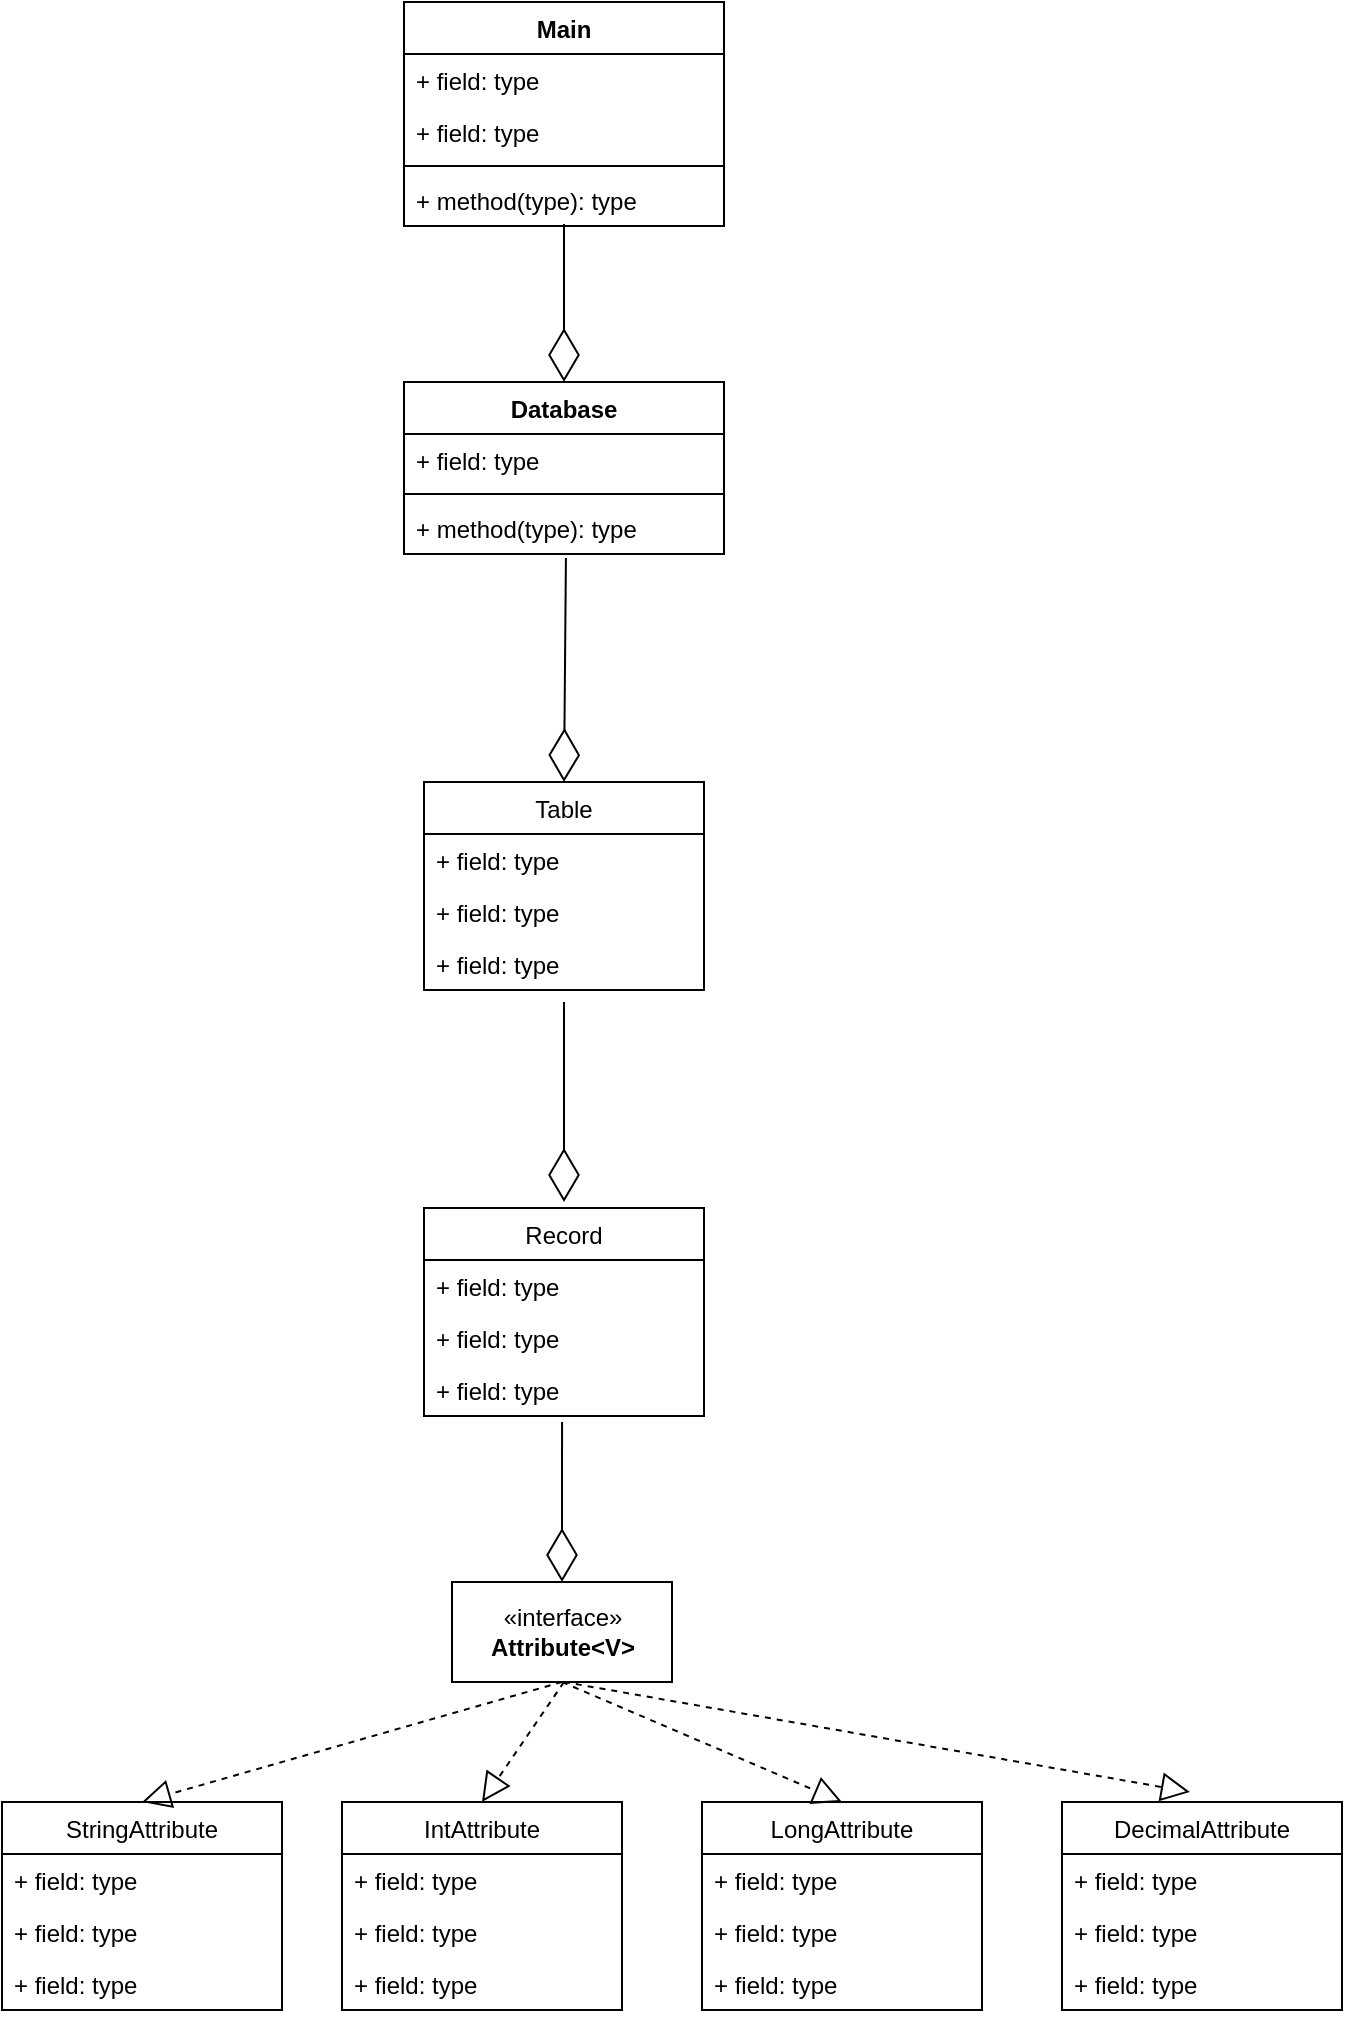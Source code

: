 <mxfile version="16.5.1" type="device"><diagram id="Aa_7Fe_WS4cZt4Beu6YX" name="Page-1"><mxGraphModel dx="946" dy="1744" grid="1" gridSize="10" guides="1" tooltips="1" connect="1" arrows="1" fold="1" page="1" pageScale="1" pageWidth="827" pageHeight="1169" math="0" shadow="0"><root><mxCell id="0"/><mxCell id="1" parent="0"/><mxCell id="lNpxX8TmkDAl7UWDjjFO-2" value="Main" style="swimlane;fontStyle=1;align=center;verticalAlign=top;childLayout=stackLayout;horizontal=1;startSize=26;horizontalStack=0;resizeParent=1;resizeParentMax=0;resizeLast=0;collapsible=1;marginBottom=0;" vertex="1" parent="1"><mxGeometry x="280" y="-70" width="160" height="112" as="geometry"/></mxCell><mxCell id="lNpxX8TmkDAl7UWDjjFO-3" value="+ field: type" style="text;strokeColor=none;fillColor=none;align=left;verticalAlign=top;spacingLeft=4;spacingRight=4;overflow=hidden;rotatable=0;points=[[0,0.5],[1,0.5]];portConstraint=eastwest;" vertex="1" parent="lNpxX8TmkDAl7UWDjjFO-2"><mxGeometry y="26" width="160" height="26" as="geometry"/></mxCell><mxCell id="lNpxX8TmkDAl7UWDjjFO-6" value="+ field: type" style="text;strokeColor=none;fillColor=none;align=left;verticalAlign=top;spacingLeft=4;spacingRight=4;overflow=hidden;rotatable=0;points=[[0,0.5],[1,0.5]];portConstraint=eastwest;" vertex="1" parent="lNpxX8TmkDAl7UWDjjFO-2"><mxGeometry y="52" width="160" height="26" as="geometry"/></mxCell><mxCell id="lNpxX8TmkDAl7UWDjjFO-4" value="" style="line;strokeWidth=1;fillColor=none;align=left;verticalAlign=middle;spacingTop=-1;spacingLeft=3;spacingRight=3;rotatable=0;labelPosition=right;points=[];portConstraint=eastwest;" vertex="1" parent="lNpxX8TmkDAl7UWDjjFO-2"><mxGeometry y="78" width="160" height="8" as="geometry"/></mxCell><mxCell id="lNpxX8TmkDAl7UWDjjFO-5" value="+ method(type): type" style="text;strokeColor=none;fillColor=none;align=left;verticalAlign=top;spacingLeft=4;spacingRight=4;overflow=hidden;rotatable=0;points=[[0,0.5],[1,0.5]];portConstraint=eastwest;" vertex="1" parent="lNpxX8TmkDAl7UWDjjFO-2"><mxGeometry y="86" width="160" height="26" as="geometry"/></mxCell><mxCell id="lNpxX8TmkDAl7UWDjjFO-7" value="Database" style="swimlane;fontStyle=1;align=center;verticalAlign=top;childLayout=stackLayout;horizontal=1;startSize=26;horizontalStack=0;resizeParent=1;resizeParentMax=0;resizeLast=0;collapsible=1;marginBottom=0;" vertex="1" parent="1"><mxGeometry x="280" y="120" width="160" height="86" as="geometry"/></mxCell><mxCell id="lNpxX8TmkDAl7UWDjjFO-8" value="+ field: type" style="text;strokeColor=none;fillColor=none;align=left;verticalAlign=top;spacingLeft=4;spacingRight=4;overflow=hidden;rotatable=0;points=[[0,0.5],[1,0.5]];portConstraint=eastwest;" vertex="1" parent="lNpxX8TmkDAl7UWDjjFO-7"><mxGeometry y="26" width="160" height="26" as="geometry"/></mxCell><mxCell id="lNpxX8TmkDAl7UWDjjFO-9" value="" style="line;strokeWidth=1;fillColor=none;align=left;verticalAlign=middle;spacingTop=-1;spacingLeft=3;spacingRight=3;rotatable=0;labelPosition=right;points=[];portConstraint=eastwest;" vertex="1" parent="lNpxX8TmkDAl7UWDjjFO-7"><mxGeometry y="52" width="160" height="8" as="geometry"/></mxCell><mxCell id="lNpxX8TmkDAl7UWDjjFO-10" value="+ method(type): type" style="text;strokeColor=none;fillColor=none;align=left;verticalAlign=top;spacingLeft=4;spacingRight=4;overflow=hidden;rotatable=0;points=[[0,0.5],[1,0.5]];portConstraint=eastwest;" vertex="1" parent="lNpxX8TmkDAl7UWDjjFO-7"><mxGeometry y="60" width="160" height="26" as="geometry"/></mxCell><mxCell id="lNpxX8TmkDAl7UWDjjFO-11" value="Table" style="swimlane;fontStyle=0;childLayout=stackLayout;horizontal=1;startSize=26;fillColor=none;horizontalStack=0;resizeParent=1;resizeParentMax=0;resizeLast=0;collapsible=1;marginBottom=0;" vertex="1" parent="1"><mxGeometry x="290" y="320" width="140" height="104" as="geometry"/></mxCell><mxCell id="lNpxX8TmkDAl7UWDjjFO-12" value="+ field: type" style="text;strokeColor=none;fillColor=none;align=left;verticalAlign=top;spacingLeft=4;spacingRight=4;overflow=hidden;rotatable=0;points=[[0,0.5],[1,0.5]];portConstraint=eastwest;" vertex="1" parent="lNpxX8TmkDAl7UWDjjFO-11"><mxGeometry y="26" width="140" height="26" as="geometry"/></mxCell><mxCell id="lNpxX8TmkDAl7UWDjjFO-13" value="+ field: type" style="text;strokeColor=none;fillColor=none;align=left;verticalAlign=top;spacingLeft=4;spacingRight=4;overflow=hidden;rotatable=0;points=[[0,0.5],[1,0.5]];portConstraint=eastwest;" vertex="1" parent="lNpxX8TmkDAl7UWDjjFO-11"><mxGeometry y="52" width="140" height="26" as="geometry"/></mxCell><mxCell id="lNpxX8TmkDAl7UWDjjFO-14" value="+ field: type" style="text;strokeColor=none;fillColor=none;align=left;verticalAlign=top;spacingLeft=4;spacingRight=4;overflow=hidden;rotatable=0;points=[[0,0.5],[1,0.5]];portConstraint=eastwest;" vertex="1" parent="lNpxX8TmkDAl7UWDjjFO-11"><mxGeometry y="78" width="140" height="26" as="geometry"/></mxCell><mxCell id="lNpxX8TmkDAl7UWDjjFO-15" value="Record" style="swimlane;fontStyle=0;childLayout=stackLayout;horizontal=1;startSize=26;fillColor=none;horizontalStack=0;resizeParent=1;resizeParentMax=0;resizeLast=0;collapsible=1;marginBottom=0;" vertex="1" parent="1"><mxGeometry x="290" y="533" width="140" height="104" as="geometry"/></mxCell><mxCell id="lNpxX8TmkDAl7UWDjjFO-16" value="+ field: type" style="text;strokeColor=none;fillColor=none;align=left;verticalAlign=top;spacingLeft=4;spacingRight=4;overflow=hidden;rotatable=0;points=[[0,0.5],[1,0.5]];portConstraint=eastwest;" vertex="1" parent="lNpxX8TmkDAl7UWDjjFO-15"><mxGeometry y="26" width="140" height="26" as="geometry"/></mxCell><mxCell id="lNpxX8TmkDAl7UWDjjFO-17" value="+ field: type" style="text;strokeColor=none;fillColor=none;align=left;verticalAlign=top;spacingLeft=4;spacingRight=4;overflow=hidden;rotatable=0;points=[[0,0.5],[1,0.5]];portConstraint=eastwest;" vertex="1" parent="lNpxX8TmkDAl7UWDjjFO-15"><mxGeometry y="52" width="140" height="26" as="geometry"/></mxCell><mxCell id="lNpxX8TmkDAl7UWDjjFO-18" value="+ field: type" style="text;strokeColor=none;fillColor=none;align=left;verticalAlign=top;spacingLeft=4;spacingRight=4;overflow=hidden;rotatable=0;points=[[0,0.5],[1,0.5]];portConstraint=eastwest;" vertex="1" parent="lNpxX8TmkDAl7UWDjjFO-15"><mxGeometry y="78" width="140" height="26" as="geometry"/></mxCell><mxCell id="lNpxX8TmkDAl7UWDjjFO-19" value="StringAttribute" style="swimlane;fontStyle=0;childLayout=stackLayout;horizontal=1;startSize=26;fillColor=none;horizontalStack=0;resizeParent=1;resizeParentMax=0;resizeLast=0;collapsible=1;marginBottom=0;" vertex="1" parent="1"><mxGeometry x="79" y="830" width="140" height="104" as="geometry"/></mxCell><mxCell id="lNpxX8TmkDAl7UWDjjFO-20" value="+ field: type" style="text;strokeColor=none;fillColor=none;align=left;verticalAlign=top;spacingLeft=4;spacingRight=4;overflow=hidden;rotatable=0;points=[[0,0.5],[1,0.5]];portConstraint=eastwest;" vertex="1" parent="lNpxX8TmkDAl7UWDjjFO-19"><mxGeometry y="26" width="140" height="26" as="geometry"/></mxCell><mxCell id="lNpxX8TmkDAl7UWDjjFO-21" value="+ field: type" style="text;strokeColor=none;fillColor=none;align=left;verticalAlign=top;spacingLeft=4;spacingRight=4;overflow=hidden;rotatable=0;points=[[0,0.5],[1,0.5]];portConstraint=eastwest;" vertex="1" parent="lNpxX8TmkDAl7UWDjjFO-19"><mxGeometry y="52" width="140" height="26" as="geometry"/></mxCell><mxCell id="lNpxX8TmkDAl7UWDjjFO-22" value="+ field: type" style="text;strokeColor=none;fillColor=none;align=left;verticalAlign=top;spacingLeft=4;spacingRight=4;overflow=hidden;rotatable=0;points=[[0,0.5],[1,0.5]];portConstraint=eastwest;" vertex="1" parent="lNpxX8TmkDAl7UWDjjFO-19"><mxGeometry y="78" width="140" height="26" as="geometry"/></mxCell><mxCell id="lNpxX8TmkDAl7UWDjjFO-23" value="«interface»&lt;br&gt;&lt;b&gt;Attribute&amp;lt;V&amp;gt;&lt;/b&gt;" style="html=1;" vertex="1" parent="1"><mxGeometry x="304" y="720" width="110" height="50" as="geometry"/></mxCell><mxCell id="lNpxX8TmkDAl7UWDjjFO-24" value="IntAttribute" style="swimlane;fontStyle=0;childLayout=stackLayout;horizontal=1;startSize=26;fillColor=none;horizontalStack=0;resizeParent=1;resizeParentMax=0;resizeLast=0;collapsible=1;marginBottom=0;" vertex="1" parent="1"><mxGeometry x="249" y="830" width="140" height="104" as="geometry"/></mxCell><mxCell id="lNpxX8TmkDAl7UWDjjFO-25" value="+ field: type" style="text;strokeColor=none;fillColor=none;align=left;verticalAlign=top;spacingLeft=4;spacingRight=4;overflow=hidden;rotatable=0;points=[[0,0.5],[1,0.5]];portConstraint=eastwest;" vertex="1" parent="lNpxX8TmkDAl7UWDjjFO-24"><mxGeometry y="26" width="140" height="26" as="geometry"/></mxCell><mxCell id="lNpxX8TmkDAl7UWDjjFO-26" value="+ field: type" style="text;strokeColor=none;fillColor=none;align=left;verticalAlign=top;spacingLeft=4;spacingRight=4;overflow=hidden;rotatable=0;points=[[0,0.5],[1,0.5]];portConstraint=eastwest;" vertex="1" parent="lNpxX8TmkDAl7UWDjjFO-24"><mxGeometry y="52" width="140" height="26" as="geometry"/></mxCell><mxCell id="lNpxX8TmkDAl7UWDjjFO-27" value="+ field: type" style="text;strokeColor=none;fillColor=none;align=left;verticalAlign=top;spacingLeft=4;spacingRight=4;overflow=hidden;rotatable=0;points=[[0,0.5],[1,0.5]];portConstraint=eastwest;" vertex="1" parent="lNpxX8TmkDAl7UWDjjFO-24"><mxGeometry y="78" width="140" height="26" as="geometry"/></mxCell><mxCell id="lNpxX8TmkDAl7UWDjjFO-28" value="LongAttribute" style="swimlane;fontStyle=0;childLayout=stackLayout;horizontal=1;startSize=26;fillColor=none;horizontalStack=0;resizeParent=1;resizeParentMax=0;resizeLast=0;collapsible=1;marginBottom=0;" vertex="1" parent="1"><mxGeometry x="429" y="830" width="140" height="104" as="geometry"/></mxCell><mxCell id="lNpxX8TmkDAl7UWDjjFO-29" value="+ field: type" style="text;strokeColor=none;fillColor=none;align=left;verticalAlign=top;spacingLeft=4;spacingRight=4;overflow=hidden;rotatable=0;points=[[0,0.5],[1,0.5]];portConstraint=eastwest;" vertex="1" parent="lNpxX8TmkDAl7UWDjjFO-28"><mxGeometry y="26" width="140" height="26" as="geometry"/></mxCell><mxCell id="lNpxX8TmkDAl7UWDjjFO-30" value="+ field: type" style="text;strokeColor=none;fillColor=none;align=left;verticalAlign=top;spacingLeft=4;spacingRight=4;overflow=hidden;rotatable=0;points=[[0,0.5],[1,0.5]];portConstraint=eastwest;" vertex="1" parent="lNpxX8TmkDAl7UWDjjFO-28"><mxGeometry y="52" width="140" height="26" as="geometry"/></mxCell><mxCell id="lNpxX8TmkDAl7UWDjjFO-31" value="+ field: type" style="text;strokeColor=none;fillColor=none;align=left;verticalAlign=top;spacingLeft=4;spacingRight=4;overflow=hidden;rotatable=0;points=[[0,0.5],[1,0.5]];portConstraint=eastwest;" vertex="1" parent="lNpxX8TmkDAl7UWDjjFO-28"><mxGeometry y="78" width="140" height="26" as="geometry"/></mxCell><mxCell id="lNpxX8TmkDAl7UWDjjFO-32" value="DecimalAttribute" style="swimlane;fontStyle=0;childLayout=stackLayout;horizontal=1;startSize=26;fillColor=none;horizontalStack=0;resizeParent=1;resizeParentMax=0;resizeLast=0;collapsible=1;marginBottom=0;" vertex="1" parent="1"><mxGeometry x="609" y="830" width="140" height="104" as="geometry"/></mxCell><mxCell id="lNpxX8TmkDAl7UWDjjFO-33" value="+ field: type" style="text;strokeColor=none;fillColor=none;align=left;verticalAlign=top;spacingLeft=4;spacingRight=4;overflow=hidden;rotatable=0;points=[[0,0.5],[1,0.5]];portConstraint=eastwest;" vertex="1" parent="lNpxX8TmkDAl7UWDjjFO-32"><mxGeometry y="26" width="140" height="26" as="geometry"/></mxCell><mxCell id="lNpxX8TmkDAl7UWDjjFO-34" value="+ field: type" style="text;strokeColor=none;fillColor=none;align=left;verticalAlign=top;spacingLeft=4;spacingRight=4;overflow=hidden;rotatable=0;points=[[0,0.5],[1,0.5]];portConstraint=eastwest;" vertex="1" parent="lNpxX8TmkDAl7UWDjjFO-32"><mxGeometry y="52" width="140" height="26" as="geometry"/></mxCell><mxCell id="lNpxX8TmkDAl7UWDjjFO-35" value="+ field: type" style="text;strokeColor=none;fillColor=none;align=left;verticalAlign=top;spacingLeft=4;spacingRight=4;overflow=hidden;rotatable=0;points=[[0,0.5],[1,0.5]];portConstraint=eastwest;" vertex="1" parent="lNpxX8TmkDAl7UWDjjFO-32"><mxGeometry y="78" width="140" height="26" as="geometry"/></mxCell><mxCell id="lNpxX8TmkDAl7UWDjjFO-41" value="" style="endArrow=diamondThin;endFill=0;endSize=24;html=1;rounded=0;entryX=0.5;entryY=0;entryDx=0;entryDy=0;exitX=0.506;exitY=1.077;exitDx=0;exitDy=0;exitPerimeter=0;" edge="1" parent="1" source="lNpxX8TmkDAl7UWDjjFO-10" target="lNpxX8TmkDAl7UWDjjFO-11"><mxGeometry width="160" relative="1" as="geometry"><mxPoint x="330" y="410" as="sourcePoint"/><mxPoint x="490" y="410" as="targetPoint"/></mxGeometry></mxCell><mxCell id="lNpxX8TmkDAl7UWDjjFO-42" value="" style="endArrow=diamondThin;endFill=0;endSize=24;html=1;rounded=0;" edge="1" parent="1"><mxGeometry width="160" relative="1" as="geometry"><mxPoint x="360" y="430" as="sourcePoint"/><mxPoint x="360" y="530" as="targetPoint"/></mxGeometry></mxCell><mxCell id="lNpxX8TmkDAl7UWDjjFO-43" value="" style="endArrow=diamondThin;endFill=0;endSize=24;html=1;rounded=0;entryX=0.5;entryY=0;entryDx=0;entryDy=0;exitX=0.493;exitY=1.115;exitDx=0;exitDy=0;exitPerimeter=0;" edge="1" parent="1" source="lNpxX8TmkDAl7UWDjjFO-18" target="lNpxX8TmkDAl7UWDjjFO-23"><mxGeometry width="160" relative="1" as="geometry"><mxPoint x="330" y="690" as="sourcePoint"/><mxPoint x="490" y="690" as="targetPoint"/></mxGeometry></mxCell><mxCell id="lNpxX8TmkDAl7UWDjjFO-44" value="" style="endArrow=block;dashed=1;endFill=0;endSize=12;html=1;rounded=0;entryX=0.5;entryY=0;entryDx=0;entryDy=0;exitX=0.5;exitY=1;exitDx=0;exitDy=0;" edge="1" parent="1" source="lNpxX8TmkDAl7UWDjjFO-23" target="lNpxX8TmkDAl7UWDjjFO-19"><mxGeometry width="160" relative="1" as="geometry"><mxPoint x="330" y="780" as="sourcePoint"/><mxPoint x="490" y="780" as="targetPoint"/></mxGeometry></mxCell><mxCell id="lNpxX8TmkDAl7UWDjjFO-45" value="" style="endArrow=block;dashed=1;endFill=0;endSize=12;html=1;rounded=0;entryX=0.5;entryY=0;entryDx=0;entryDy=0;" edge="1" parent="1" target="lNpxX8TmkDAl7UWDjjFO-24"><mxGeometry width="160" relative="1" as="geometry"><mxPoint x="360" y="770" as="sourcePoint"/><mxPoint x="490" y="780" as="targetPoint"/></mxGeometry></mxCell><mxCell id="lNpxX8TmkDAl7UWDjjFO-46" value="" style="endArrow=block;dashed=1;endFill=0;endSize=12;html=1;rounded=0;entryX=0.5;entryY=0;entryDx=0;entryDy=0;exitX=0.5;exitY=1;exitDx=0;exitDy=0;" edge="1" parent="1" source="lNpxX8TmkDAl7UWDjjFO-23" target="lNpxX8TmkDAl7UWDjjFO-28"><mxGeometry width="160" relative="1" as="geometry"><mxPoint x="330" y="780" as="sourcePoint"/><mxPoint x="490" y="780" as="targetPoint"/></mxGeometry></mxCell><mxCell id="lNpxX8TmkDAl7UWDjjFO-48" value="" style="endArrow=block;dashed=1;endFill=0;endSize=12;html=1;rounded=0;entryX=0.457;entryY=-0.048;entryDx=0;entryDy=0;entryPerimeter=0;" edge="1" parent="1" target="lNpxX8TmkDAl7UWDjjFO-32"><mxGeometry width="160" relative="1" as="geometry"><mxPoint x="360" y="770" as="sourcePoint"/><mxPoint x="490" y="780" as="targetPoint"/></mxGeometry></mxCell><mxCell id="lNpxX8TmkDAl7UWDjjFO-49" value="" style="endArrow=diamondThin;endFill=0;endSize=24;html=1;rounded=0;exitX=0.5;exitY=0.962;exitDx=0;exitDy=0;exitPerimeter=0;entryX=0.5;entryY=0;entryDx=0;entryDy=0;" edge="1" parent="1" source="lNpxX8TmkDAl7UWDjjFO-5" target="lNpxX8TmkDAl7UWDjjFO-7"><mxGeometry width="160" relative="1" as="geometry"><mxPoint x="330" y="240" as="sourcePoint"/><mxPoint x="490" y="240" as="targetPoint"/></mxGeometry></mxCell></root></mxGraphModel></diagram></mxfile>